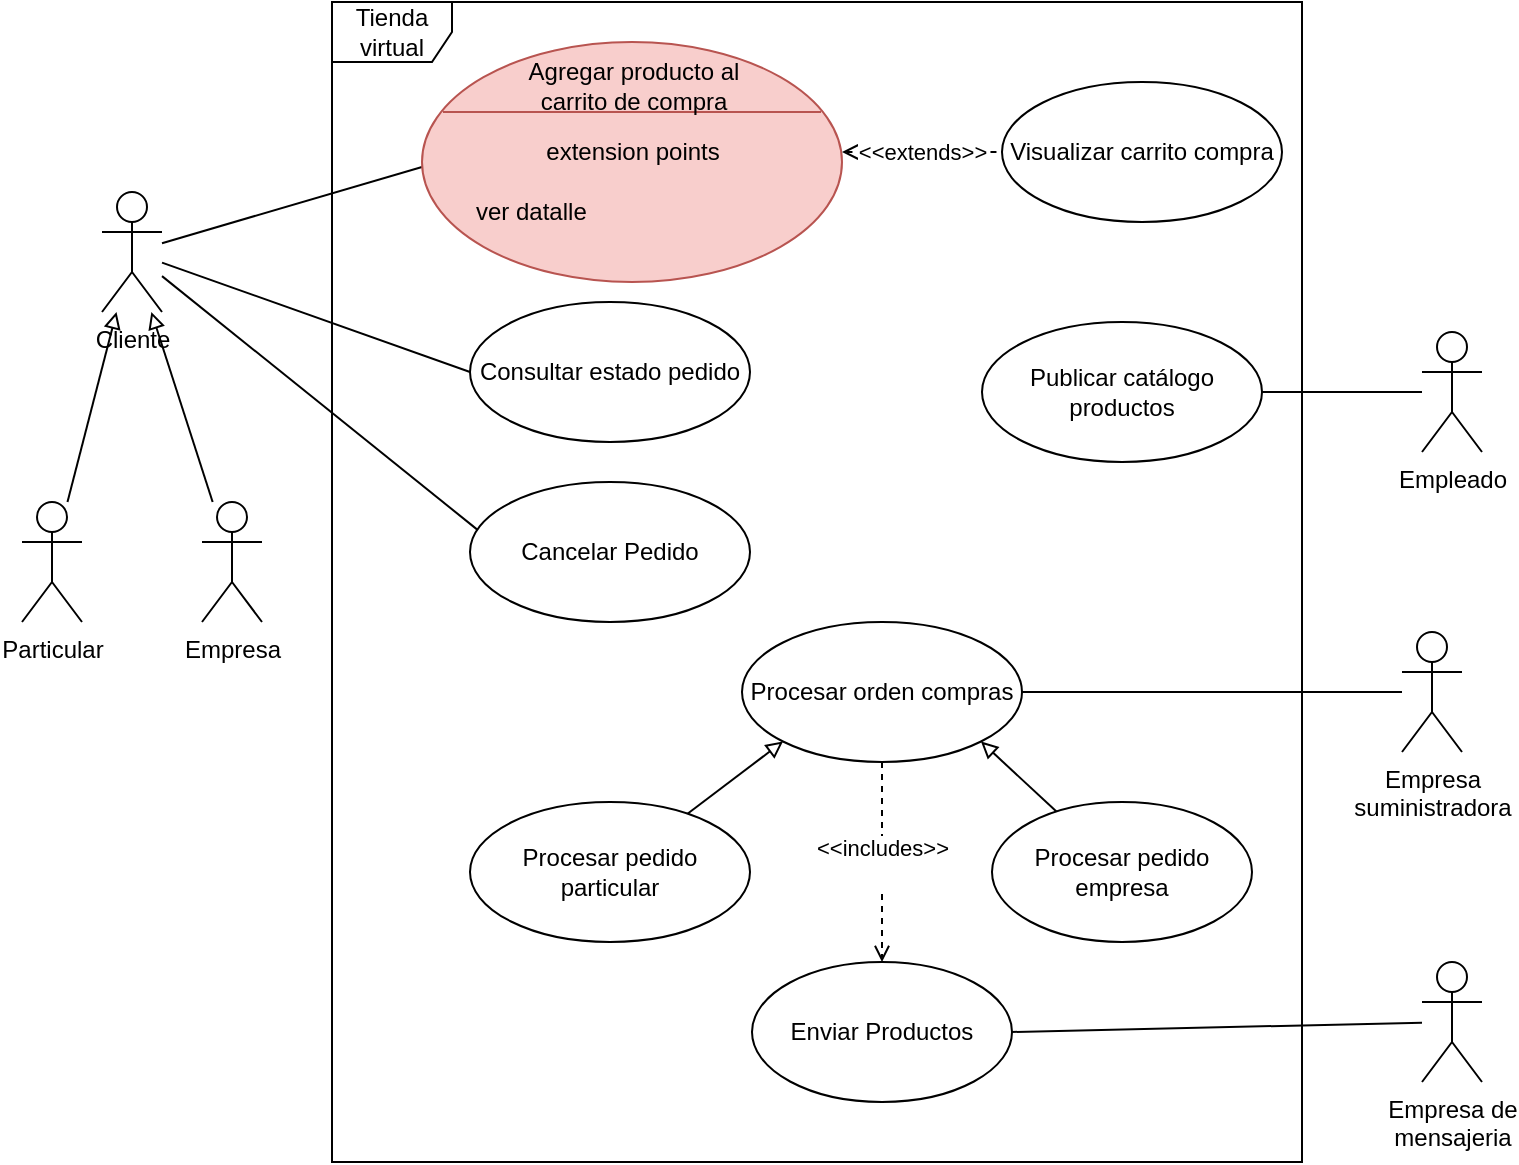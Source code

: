 <mxfile version="20.0.4" type="device" pages="5"><diagram name="use case" id="Da17KJBTr6BuN9KHwK1c"><mxGraphModel dx="898" dy="503" grid="1" gridSize="10" guides="1" tooltips="1" connect="1" arrows="1" fold="1" page="1" pageScale="1" pageWidth="827" pageHeight="1169" math="0" shadow="0"><root><mxCell id="fz6_IAjbDMXc9By5BF96-0"/><mxCell id="fz6_IAjbDMXc9By5BF96-1" parent="fz6_IAjbDMXc9By5BF96-0"/><mxCell id="-0Yd79ujkgR5aZdzuz0_-4" value="Tienda virtual" style="shape=umlFrame;whiteSpace=wrap;html=1;" vertex="1" parent="fz6_IAjbDMXc9By5BF96-1"><mxGeometry x="205" y="50" width="485" height="580" as="geometry"/></mxCell><mxCell id="udlc2xQiX0B1UdE-FnAs-33" style="edgeStyle=none;rounded=0;orthogonalLoop=1;jettySize=auto;html=1;entryX=0;entryY=0.75;entryDx=0;entryDy=0;endArrow=none;endFill=0;" parent="fz6_IAjbDMXc9By5BF96-1" source="udlc2xQiX0B1UdE-FnAs-36" target="udlc2xQiX0B1UdE-FnAs-74" edge="1"><mxGeometry relative="1" as="geometry"><mxPoint x="250" y="112.5" as="targetPoint"/></mxGeometry></mxCell><mxCell id="udlc2xQiX0B1UdE-FnAs-34" style="edgeStyle=none;rounded=0;orthogonalLoop=1;jettySize=auto;html=1;entryX=0;entryY=0.5;entryDx=0;entryDy=0;endArrow=none;endFill=0;" parent="fz6_IAjbDMXc9By5BF96-1" source="udlc2xQiX0B1UdE-FnAs-36" target="udlc2xQiX0B1UdE-FnAs-41" edge="1"><mxGeometry relative="1" as="geometry"/></mxCell><mxCell id="udlc2xQiX0B1UdE-FnAs-35" style="edgeStyle=none;rounded=0;orthogonalLoop=1;jettySize=auto;html=1;entryX=0.026;entryY=0.34;entryDx=0;entryDy=0;entryPerimeter=0;endArrow=none;endFill=0;" parent="fz6_IAjbDMXc9By5BF96-1" source="udlc2xQiX0B1UdE-FnAs-36" target="udlc2xQiX0B1UdE-FnAs-42" edge="1"><mxGeometry relative="1" as="geometry"/></mxCell><mxCell id="udlc2xQiX0B1UdE-FnAs-36" value="Cliente" style="shape=umlActor;verticalLabelPosition=bottom;verticalAlign=top;html=1;" parent="fz6_IAjbDMXc9By5BF96-1" vertex="1"><mxGeometry x="90" y="145" width="30" height="60" as="geometry"/></mxCell><mxCell id="udlc2xQiX0B1UdE-FnAs-37" style="rounded=0;orthogonalLoop=1;jettySize=auto;html=1;endArrow=block;endFill=0;" parent="fz6_IAjbDMXc9By5BF96-1" source="udlc2xQiX0B1UdE-FnAs-38" target="udlc2xQiX0B1UdE-FnAs-36" edge="1"><mxGeometry relative="1" as="geometry"/></mxCell><mxCell id="udlc2xQiX0B1UdE-FnAs-38" value="Particular" style="shape=umlActor;verticalLabelPosition=bottom;verticalAlign=top;html=1;" parent="fz6_IAjbDMXc9By5BF96-1" vertex="1"><mxGeometry x="50" y="300" width="30" height="60" as="geometry"/></mxCell><mxCell id="udlc2xQiX0B1UdE-FnAs-39" style="edgeStyle=none;rounded=0;orthogonalLoop=1;jettySize=auto;html=1;endArrow=block;endFill=0;" parent="fz6_IAjbDMXc9By5BF96-1" source="udlc2xQiX0B1UdE-FnAs-40" target="udlc2xQiX0B1UdE-FnAs-36" edge="1"><mxGeometry relative="1" as="geometry"/></mxCell><mxCell id="udlc2xQiX0B1UdE-FnAs-40" value="Empresa" style="shape=umlActor;verticalLabelPosition=bottom;verticalAlign=top;html=1;" parent="fz6_IAjbDMXc9By5BF96-1" vertex="1"><mxGeometry x="140" y="300" width="30" height="60" as="geometry"/></mxCell><mxCell id="udlc2xQiX0B1UdE-FnAs-41" value="Consultar estado pedido" style="ellipse;whiteSpace=wrap;html=1;" parent="fz6_IAjbDMXc9By5BF96-1" vertex="1"><mxGeometry x="274" y="200" width="140" height="70" as="geometry"/></mxCell><mxCell id="udlc2xQiX0B1UdE-FnAs-42" value="Cancelar Pedido" style="ellipse;whiteSpace=wrap;html=1;" parent="fz6_IAjbDMXc9By5BF96-1" vertex="1"><mxGeometry x="274" y="290" width="140" height="70" as="geometry"/></mxCell><mxCell id="udlc2xQiX0B1UdE-FnAs-51" value="Publicar catálogo productos" style="ellipse;whiteSpace=wrap;html=1;" parent="fz6_IAjbDMXc9By5BF96-1" vertex="1"><mxGeometry x="530" y="210" width="140" height="70" as="geometry"/></mxCell><mxCell id="udlc2xQiX0B1UdE-FnAs-52" value="&lt;span style=&quot;color: rgb(0, 0, 0); font-family: Helvetica; font-size: 11px; font-style: normal; font-variant-ligatures: normal; font-variant-caps: normal; font-weight: 400; letter-spacing: normal; orphans: 2; text-align: center; text-indent: 0px; text-transform: none; widows: 2; word-spacing: 0px; -webkit-text-stroke-width: 0px; background-color: rgb(255, 255, 255); text-decoration-thickness: initial; text-decoration-style: initial; text-decoration-color: initial; float: none; display: inline !important;&quot;&gt;&amp;lt;&amp;lt;includes&amp;gt;&amp;gt;&lt;br&gt;&lt;/span&gt;&lt;span style=&quot;font-style: normal; font-variant-ligatures: normal; font-variant-caps: normal; font-weight: 400; letter-spacing: normal; orphans: 2; text-indent: 0px; text-transform: none; widows: 2; word-spacing: 0px; -webkit-text-stroke-width: 0px; text-decoration-thickness: initial; text-decoration-style: initial; text-decoration-color: initial; color: rgba(0, 0, 0, 0); font-family: monospace; font-size: 0px; text-align: start; background-color: rgb(248, 249, 250);&quot;&gt;%3CmxGraphModel%3E%3Croot%3E%3CmxCell%20id%3D%220%22%2F%3E%3CmxCell%20id%3D%221%22%20parent%3D%220%22%2F%3E%3CmxCell%20id%3D%222%22%20value%3D%22%26lt%3B%26gt%3B%22%20style%3D%22edgeStyle%3Dnone%3Brounded%3D0%3BorthogonalLoop%3D1%3BjettySize%3Dauto%3Bhtml%3D1%3BentryX%3D1%3BentryY%3D0.75%3BentryDx%3D0%3BentryDy%3D0%3BendArrow%3Dopen%3BendFill%3D0%3Bdashed%3D1%3B%22%20edge%3D%221%22%20parent%3D%221%22%3E%3CmxGeometry%20relative%3D%221%22%20as%3D%22geometry%22%3E%3CmxPoint%20x%3D%22550.014%22%20y%3D%22100.7%22%20as%3D%22sourcePoint%22%2F%3E%3CmxPoint%20x%3D%22420%22%20y%3D%22102.5%22%20as%3D%22targetPoint%22%2F%3E%3C%2FmxGeometry%3E%3C%2FmxCell%3E%3C%2Froot%3E%3C%2FmxGraphModel%3&lt;/span&gt;" style="edgeStyle=none;rounded=0;orthogonalLoop=1;jettySize=auto;html=1;startArrow=none;startFill=0;endArrow=open;endFill=0;dashed=1;exitX=0.5;exitY=1;exitDx=0;exitDy=0;entryX=0.5;entryY=0;entryDx=0;entryDy=0;" parent="fz6_IAjbDMXc9By5BF96-1" edge="1" target="udlc2xQiX0B1UdE-FnAs-61" source="udlc2xQiX0B1UdE-FnAs-53"><mxGeometry relative="1" as="geometry"><mxPoint x="599" y="391" as="sourcePoint"/><mxPoint x="530" y="530" as="targetPoint"/></mxGeometry></mxCell><mxCell id="udlc2xQiX0B1UdE-FnAs-53" value="Procesar orden compras" style="ellipse;whiteSpace=wrap;html=1;" parent="fz6_IAjbDMXc9By5BF96-1" vertex="1"><mxGeometry x="410" y="360" width="140" height="70" as="geometry"/></mxCell><mxCell id="udlc2xQiX0B1UdE-FnAs-54" style="edgeStyle=none;rounded=0;orthogonalLoop=1;jettySize=auto;html=1;startArrow=none;startFill=0;endArrow=none;endFill=0;entryX=1;entryY=0.5;entryDx=0;entryDy=0;" parent="fz6_IAjbDMXc9By5BF96-1" source="udlc2xQiX0B1UdE-FnAs-56" target="udlc2xQiX0B1UdE-FnAs-51" edge="1"><mxGeometry relative="1" as="geometry"/></mxCell><mxCell id="udlc2xQiX0B1UdE-FnAs-55" style="edgeStyle=none;rounded=0;orthogonalLoop=1;jettySize=auto;html=1;entryX=0.991;entryY=0.357;entryDx=0;entryDy=0;entryPerimeter=0;startArrow=none;startFill=0;endArrow=none;endFill=0;strokeColor=none;dashed=1;" parent="fz6_IAjbDMXc9By5BF96-1" source="udlc2xQiX0B1UdE-FnAs-56" target="udlc2xQiX0B1UdE-FnAs-53" edge="1"><mxGeometry relative="1" as="geometry"/></mxCell><mxCell id="udlc2xQiX0B1UdE-FnAs-56" value="Empleado" style="shape=umlActor;verticalLabelPosition=bottom;verticalAlign=top;html=1;" parent="fz6_IAjbDMXc9By5BF96-1" vertex="1"><mxGeometry x="750" y="215" width="30" height="60" as="geometry"/></mxCell><mxCell id="udlc2xQiX0B1UdE-FnAs-57" style="edgeStyle=none;rounded=0;orthogonalLoop=1;jettySize=auto;html=1;startArrow=none;startFill=0;endArrow=block;endFill=0;entryX=0;entryY=1;entryDx=0;entryDy=0;" parent="fz6_IAjbDMXc9By5BF96-1" source="udlc2xQiX0B1UdE-FnAs-58" edge="1" target="udlc2xQiX0B1UdE-FnAs-53"><mxGeometry relative="1" as="geometry"><mxPoint x="590" y="390" as="targetPoint"/></mxGeometry></mxCell><mxCell id="udlc2xQiX0B1UdE-FnAs-58" value="Procesar pedido particular" style="ellipse;whiteSpace=wrap;html=1;" parent="fz6_IAjbDMXc9By5BF96-1" vertex="1"><mxGeometry x="274" y="450" width="140" height="70" as="geometry"/></mxCell><mxCell id="udlc2xQiX0B1UdE-FnAs-59" style="edgeStyle=none;rounded=0;orthogonalLoop=1;jettySize=auto;html=1;entryX=1;entryY=1;entryDx=0;entryDy=0;startArrow=none;startFill=0;endArrow=block;endFill=0;" parent="fz6_IAjbDMXc9By5BF96-1" source="udlc2xQiX0B1UdE-FnAs-60" target="udlc2xQiX0B1UdE-FnAs-53" edge="1"><mxGeometry relative="1" as="geometry"/></mxCell><mxCell id="udlc2xQiX0B1UdE-FnAs-60" value="Procesar pedido empresa" style="ellipse;whiteSpace=wrap;html=1;" parent="fz6_IAjbDMXc9By5BF96-1" vertex="1"><mxGeometry x="535" y="450" width="130" height="70" as="geometry"/></mxCell><mxCell id="udlc2xQiX0B1UdE-FnAs-61" value="Enviar Productos" style="ellipse;whiteSpace=wrap;html=1;" parent="fz6_IAjbDMXc9By5BF96-1" vertex="1"><mxGeometry x="415" y="530" width="130" height="70" as="geometry"/></mxCell><mxCell id="udlc2xQiX0B1UdE-FnAs-62" style="edgeStyle=none;rounded=0;orthogonalLoop=1;jettySize=auto;html=1;entryX=1;entryY=0.5;entryDx=0;entryDy=0;startArrow=none;startFill=0;endArrow=none;endFill=0;" parent="fz6_IAjbDMXc9By5BF96-1" source="udlc2xQiX0B1UdE-FnAs-63" target="udlc2xQiX0B1UdE-FnAs-53" edge="1"><mxGeometry relative="1" as="geometry"/></mxCell><mxCell id="udlc2xQiX0B1UdE-FnAs-63" value="Empresa &lt;br&gt;suministradora" style="shape=umlActor;verticalLabelPosition=bottom;verticalAlign=top;html=1;" parent="fz6_IAjbDMXc9By5BF96-1" vertex="1"><mxGeometry x="740" y="365" width="30" height="60" as="geometry"/></mxCell><mxCell id="udlc2xQiX0B1UdE-FnAs-64" style="edgeStyle=none;rounded=0;orthogonalLoop=1;jettySize=auto;html=1;entryX=1;entryY=0.5;entryDx=0;entryDy=0;startArrow=none;startFill=0;endArrow=none;endFill=0;" parent="fz6_IAjbDMXc9By5BF96-1" source="udlc2xQiX0B1UdE-FnAs-65" target="udlc2xQiX0B1UdE-FnAs-61" edge="1"><mxGeometry relative="1" as="geometry"/></mxCell><mxCell id="udlc2xQiX0B1UdE-FnAs-65" value="Empresa de &lt;br&gt;mensajeria" style="shape=umlActor;verticalLabelPosition=bottom;verticalAlign=top;html=1;" parent="fz6_IAjbDMXc9By5BF96-1" vertex="1"><mxGeometry x="750" y="530" width="30" height="60" as="geometry"/></mxCell><mxCell id="udlc2xQiX0B1UdE-FnAs-72" value="" style="shape=ellipse;container=1;horizontal=1;horizontalStack=0;resizeParent=1;resizeParentMax=0;resizeLast=0;html=1;dashed=0;collapsible=0;fillColor=#f8cecc;strokeColor=#b85450;" parent="fz6_IAjbDMXc9By5BF96-1" vertex="1"><mxGeometry x="250" y="70" width="210" height="120" as="geometry"/></mxCell><mxCell id="udlc2xQiX0B1UdE-FnAs-73" value="" style="line;strokeWidth=1;fillColor=#f8cecc;rotatable=0;labelPosition=right;points=[];portConstraint=eastwest;dashed=0;resizeWidth=1;strokeColor=#b85450;" parent="udlc2xQiX0B1UdE-FnAs-72" vertex="1"><mxGeometry x="10.5" y="30" width="189" height="10" as="geometry"/></mxCell><mxCell id="udlc2xQiX0B1UdE-FnAs-74" value="extension points" style="text;html=1;align=center;verticalAlign=middle;rotatable=0;" parent="udlc2xQiX0B1UdE-FnAs-72" vertex="1"><mxGeometry y="40" width="210" height="30" as="geometry"/></mxCell><mxCell id="udlc2xQiX0B1UdE-FnAs-75" value="ver datalle" style="text;html=1;align=left;verticalAlign=middle;rotatable=0;spacingLeft=25;" parent="udlc2xQiX0B1UdE-FnAs-72" vertex="1"><mxGeometry y="70" width="210" height="30" as="geometry"/></mxCell><mxCell id="udlc2xQiX0B1UdE-FnAs-76" value="&lt;span style=&quot;&quot;&gt;Agregar producto al carrito de compra&lt;/span&gt;" style="text;html=1;strokeColor=none;fillColor=none;align=center;verticalAlign=middle;whiteSpace=wrap;rounded=0;" parent="udlc2xQiX0B1UdE-FnAs-72" vertex="1"><mxGeometry x="35.5" y="7" width="140" height="30" as="geometry"/></mxCell><mxCell id="udlc2xQiX0B1UdE-FnAs-77" value="&amp;lt;&amp;lt;extends&lt;span style=&quot;color: rgba(0, 0, 0, 0); font-family: monospace; font-size: 0px; text-align: start; background-color: rgb(248, 249, 250);&quot;&gt;%3CmxGraphModel%3E%3Croot%3E%3CmxCell%20id%3D%220%22%2F%3E%3CmxCell%20id%3D%221%22%20parent%3D%220%22%2F%3E%3CmxCell%20id%3D%222%22%20value%3D%22%26lt%3B%26gt%3B%22%20style%3D%22edgeStyle%3Dnone%3Brounded%3D0%3BorthogonalLoop%3D1%3BjettySize%3Dauto%3Bhtml%3D1%3BentryX%3D1%3BentryY%3D0.75%3BentryDx%3D0%3BentryDy%3D0%3BendArrow%3Dopen%3BendFill%3D0%3Bdashed%3D1%3B%22%20edge%3D%221%22%20parent%3D%221%22%3E%3CmxGeometry%20relative%3D%221%22%20as%3D%22geometry%22%3E%3CmxPoint%20x%3D%22550.014%22%20y%3D%22100.7%22%20as%3D%22sourcePoint%22%2F%3E%3CmxPoint%20x%3D%22420%22%20y%3D%22102.5%22%20as%3D%22targetPoint%22%2F%3E%3C%2FmxGeometry%3E%3C%2FmxCell%3E%3C%2Froot%3E%3C%2FmxGraphModel%3E&lt;/span&gt;&amp;gt;&amp;gt;" style="edgeStyle=none;rounded=0;orthogonalLoop=1;jettySize=auto;html=1;dashed=1;endArrow=none;endFill=0;startArrow=open;startFill=0;exitX=1;exitY=0.5;exitDx=0;exitDy=0;entryX=0;entryY=0.5;entryDx=0;entryDy=0;" parent="fz6_IAjbDMXc9By5BF96-1" source="udlc2xQiX0B1UdE-FnAs-74" target="udlc2xQiX0B1UdE-FnAs-79" edge="1"><mxGeometry relative="1" as="geometry"><mxPoint x="462.5" y="270" as="sourcePoint"/><mxPoint x="590" y="140" as="targetPoint"/></mxGeometry></mxCell><mxCell id="udlc2xQiX0B1UdE-FnAs-78" value="&lt;span style=&quot;color: rgba(0, 0, 0, 0); font-family: monospace; font-size: 0px; text-align: start; background-color: rgb(248, 249, 250);&quot;&gt;%3CmxGraphModel%3E%3Croot%3E%3CmxCell%20id%3D%220%22%2F%3E%3CmxCell%20id%3D%221%22%20parent%3D%220%22%2F%3E%3CmxCell%20id%3D%222%22%20value%3D%22%26lt%3B%26gt%3B%22%20style%3D%22edgeStyle%3Dnone%3Brounded%3D0%3BorthogonalLoop%3D1%3BjettySize%3Dauto%3Bhtml%3D1%3BentryX%3D1%3BentryY%3D0.75%3BentryDx%3D0%3BentryDy%3D0%3BendArrow%3Dopen%3BendFill%3D0%3Bdashed%3D1%3B%22%20edge%3D%221%22%20parent%3D%221%22%3E%3CmxGeometry%20relative%3D%221%22%20as%3D%22geometry%22%3E%3CmxPoint%20x%3D%22550.014%22%20y%3D%22100.7%22%20as%3D%22sourcePoint%22%2F%3E%3CmxPoint%20x%3D%22420%22%20y%3D%22102.5%22%20as%3D%22targetPoint%22%2F%3E%3C%2FmxGeometry%3E%3C%2FmxCell%3E%3C%2Froot%3E%3C%2FmxGraphModel%3ex&lt;/span&gt;" style="edgeLabel;html=1;align=center;verticalAlign=middle;resizable=0;points=[];" parent="udlc2xQiX0B1UdE-FnAs-77" vertex="1" connectable="0"><mxGeometry x="0.336" y="-2" relative="1" as="geometry"><mxPoint as="offset"/></mxGeometry></mxCell><mxCell id="udlc2xQiX0B1UdE-FnAs-79" value="Visualizar carrito compra" style="ellipse;whiteSpace=wrap;html=1;" parent="fz6_IAjbDMXc9By5BF96-1" vertex="1"><mxGeometry x="540" y="90" width="140" height="70" as="geometry"/></mxCell></root></mxGraphModel></diagram><diagram id="2zu60zFgrPqwOEHZS9Yh" name="secuencia 1"><mxGraphModel dx="898" dy="503" grid="1" gridSize="10" guides="1" tooltips="1" connect="1" arrows="1" fold="1" page="1" pageScale="1" pageWidth="827" pageHeight="1169" math="0" shadow="0"><root><mxCell id="0"/><mxCell id="1" parent="0"/><mxCell id="SIQJqpxQdDILGOSI45Ht-1" value="Cliente" style="shape=umlLifeline;participant=umlActor;perimeter=lifelinePerimeter;whiteSpace=wrap;html=1;container=1;collapsible=0;recursiveResize=0;verticalAlign=top;spacingTop=36;outlineConnect=0;" parent="1" vertex="1"><mxGeometry x="90" y="80" width="20" height="300" as="geometry"/></mxCell><mxCell id="SIQJqpxQdDILGOSI45Ht-6" value="" style="html=1;points=[];perimeter=orthogonalPerimeter;" parent="SIQJqpxQdDILGOSI45Ht-1" vertex="1"><mxGeometry x="5" y="70" width="10" height="200" as="geometry"/></mxCell><mxCell id="SIQJqpxQdDILGOSI45Ht-8" value="buscar" style="html=1;verticalAlign=bottom;endArrow=block;rounded=0;" parent="SIQJqpxQdDILGOSI45Ht-1" target="SIQJqpxQdDILGOSI45Ht-2" edge="1"><mxGeometry width="80" relative="1" as="geometry"><mxPoint x="10" y="80" as="sourcePoint"/><mxPoint x="90" y="80" as="targetPoint"/></mxGeometry></mxCell><mxCell id="SIQJqpxQdDILGOSI45Ht-19" value="selecciona producto" style="html=1;verticalAlign=bottom;endArrow=block;rounded=0;" parent="SIQJqpxQdDILGOSI45Ht-1" target="SIQJqpxQdDILGOSI45Ht-17" edge="1"><mxGeometry width="80" relative="1" as="geometry"><mxPoint x="10" y="150" as="sourcePoint"/><mxPoint x="90" y="150" as="targetPoint"/></mxGeometry></mxCell><mxCell id="SIQJqpxQdDILGOSI45Ht-24" value="elege cantidad" style="html=1;verticalAlign=bottom;endArrow=block;rounded=0;" parent="SIQJqpxQdDILGOSI45Ht-1" target="SIQJqpxQdDILGOSI45Ht-17" edge="1"><mxGeometry width="80" relative="1" as="geometry"><mxPoint x="10" y="240" as="sourcePoint"/><mxPoint x="90" y="240" as="targetPoint"/></mxGeometry></mxCell><mxCell id="SIQJqpxQdDILGOSI45Ht-2" value="GuiCatalogoProducto" style="shape=umlLifeline;participant=umlBoundary;perimeter=lifelinePerimeter;whiteSpace=wrap;html=1;container=1;collapsible=0;recursiveResize=0;verticalAlign=top;spacingTop=36;outlineConnect=0;" parent="1" vertex="1"><mxGeometry x="230" y="80" width="50" height="300" as="geometry"/></mxCell><mxCell id="SIQJqpxQdDILGOSI45Ht-9" value="" style="html=1;points=[];perimeter=orthogonalPerimeter;" parent="SIQJqpxQdDILGOSI45Ht-2" vertex="1"><mxGeometry x="20" y="70" width="10" height="60" as="geometry"/></mxCell><mxCell id="SIQJqpxQdDILGOSI45Ht-10" value="buscarProducto(producto): List" style="html=1;verticalAlign=bottom;endArrow=block;rounded=0;" parent="SIQJqpxQdDILGOSI45Ht-2" target="SIQJqpxQdDILGOSI45Ht-3" edge="1"><mxGeometry width="80" relative="1" as="geometry"><mxPoint x="30" y="90" as="sourcePoint"/><mxPoint x="110" y="90" as="targetPoint"/></mxGeometry></mxCell><mxCell id="SIQJqpxQdDILGOSI45Ht-3" value="Producto" style="shape=umlLifeline;participant=umlEntity;perimeter=lifelinePerimeter;whiteSpace=wrap;html=1;container=1;collapsible=0;recursiveResize=0;verticalAlign=top;spacingTop=36;outlineConnect=0;" parent="1" vertex="1"><mxGeometry x="540" y="80" width="40" height="300" as="geometry"/></mxCell><mxCell id="SIQJqpxQdDILGOSI45Ht-12" value="" style="html=1;points=[];perimeter=orthogonalPerimeter;" parent="SIQJqpxQdDILGOSI45Ht-3" vertex="1"><mxGeometry x="15" y="70" width="10" height="50" as="geometry"/></mxCell><mxCell id="SIQJqpxQdDILGOSI45Ht-21" value="" style="html=1;points=[];perimeter=orthogonalPerimeter;" parent="SIQJqpxQdDILGOSI45Ht-3" vertex="1"><mxGeometry x="15" y="140" width="10" height="80" as="geometry"/></mxCell><mxCell id="SIQJqpxQdDILGOSI45Ht-5" value="CarritoCompras" style="shape=umlLifeline;participant=umlEntity;perimeter=lifelinePerimeter;whiteSpace=wrap;html=1;container=1;collapsible=0;recursiveResize=0;verticalAlign=top;spacingTop=36;outlineConnect=0;" parent="1" vertex="1"><mxGeometry x="630" y="80" width="40" height="320" as="geometry"/></mxCell><mxCell id="SIQJqpxQdDILGOSI45Ht-30" value="" style="html=1;points=[];perimeter=orthogonalPerimeter;" parent="SIQJqpxQdDILGOSI45Ht-5" vertex="1"><mxGeometry x="15" y="240" width="10" height="80" as="geometry"/></mxCell><mxCell id="SIQJqpxQdDILGOSI45Ht-11" value="lista" style="html=1;verticalAlign=bottom;endArrow=open;dashed=1;endSize=8;rounded=0;exitX=0.5;exitY=0.8;exitDx=0;exitDy=0;exitPerimeter=0;" parent="1" source="SIQJqpxQdDILGOSI45Ht-12" target="SIQJqpxQdDILGOSI45Ht-2" edge="1"><mxGeometry relative="1" as="geometry"><mxPoint x="440" y="190" as="sourcePoint"/><mxPoint x="360" y="190" as="targetPoint"/></mxGeometry></mxCell><mxCell id="SIQJqpxQdDILGOSI45Ht-17" value="DetalleProducto" style="shape=umlLifeline;participant=umlBoundary;perimeter=lifelinePerimeter;whiteSpace=wrap;html=1;container=1;collapsible=0;recursiveResize=0;verticalAlign=top;spacingTop=36;outlineConnect=0;" parent="1" vertex="1"><mxGeometry x="350" y="80" width="50" height="320" as="geometry"/></mxCell><mxCell id="SIQJqpxQdDILGOSI45Ht-18" value="" style="html=1;points=[];perimeter=orthogonalPerimeter;" parent="SIQJqpxQdDILGOSI45Ht-17" vertex="1"><mxGeometry x="20" y="140" width="10" height="80" as="geometry"/></mxCell><mxCell id="SIQJqpxQdDILGOSI45Ht-22" value="buscarProducto(id): Producto" style="html=1;verticalAlign=bottom;endArrow=block;rounded=0;" parent="SIQJqpxQdDILGOSI45Ht-17" target="SIQJqpxQdDILGOSI45Ht-21" edge="1"><mxGeometry width="80" relative="1" as="geometry"><mxPoint x="30" y="170" as="sourcePoint"/><mxPoint x="110" y="170" as="targetPoint"/></mxGeometry></mxCell><mxCell id="SIQJqpxQdDILGOSI45Ht-25" value="" style="html=1;points=[];perimeter=orthogonalPerimeter;" parent="SIQJqpxQdDILGOSI45Ht-17" vertex="1"><mxGeometry x="20" y="240" width="10" height="80" as="geometry"/></mxCell><mxCell id="SIQJqpxQdDILGOSI45Ht-27" value="actualizarTotal()" style="html=1;verticalAlign=bottom;endArrow=block;rounded=0;" parent="SIQJqpxQdDILGOSI45Ht-17" target="SIQJqpxQdDILGOSI45Ht-5" edge="1"><mxGeometry width="80" relative="1" as="geometry"><mxPoint x="30" y="280" as="sourcePoint"/><mxPoint x="110" y="280" as="targetPoint"/></mxGeometry></mxCell><mxCell id="SIQJqpxQdDILGOSI45Ht-23" value="producto" style="html=1;verticalAlign=bottom;endArrow=open;dashed=1;endSize=8;rounded=0;exitX=-0.02;exitY=0.637;exitDx=0;exitDy=0;exitPerimeter=0;" parent="1" source="SIQJqpxQdDILGOSI45Ht-21" target="SIQJqpxQdDILGOSI45Ht-17" edge="1"><mxGeometry relative="1" as="geometry"><mxPoint x="550" y="270" as="sourcePoint"/><mxPoint x="470" y="270" as="targetPoint"/></mxGeometry></mxCell><mxCell id="SIQJqpxQdDILGOSI45Ht-26" value="agregar(ItemProducto)" style="html=1;verticalAlign=bottom;endArrow=block;rounded=0;exitX=1;exitY=0.25;exitDx=0;exitDy=0;exitPerimeter=0;" parent="1" source="SIQJqpxQdDILGOSI45Ht-25" target="SIQJqpxQdDILGOSI45Ht-5" edge="1"><mxGeometry width="80" relative="1" as="geometry"><mxPoint x="370" y="340" as="sourcePoint"/><mxPoint x="450" y="340" as="targetPoint"/></mxGeometry></mxCell><mxCell id="SIQJqpxQdDILGOSI45Ht-31" value="Cliente" style="shape=umlLifeline;participant=umlActor;perimeter=lifelinePerimeter;whiteSpace=wrap;html=1;container=1;collapsible=0;recursiveResize=0;verticalAlign=top;spacingTop=36;outlineConnect=0;" parent="1" vertex="1"><mxGeometry x="90" y="500" width="20" height="300" as="geometry"/></mxCell><mxCell id="SIQJqpxQdDILGOSI45Ht-32" value="" style="html=1;points=[];perimeter=orthogonalPerimeter;" parent="SIQJqpxQdDILGOSI45Ht-31" vertex="1"><mxGeometry x="5" y="70" width="10" height="200" as="geometry"/></mxCell><mxCell id="SIQJqpxQdDILGOSI45Ht-33" value="buscar" style="html=1;verticalAlign=bottom;endArrow=block;rounded=0;" parent="SIQJqpxQdDILGOSI45Ht-31" target="SIQJqpxQdDILGOSI45Ht-36" edge="1"><mxGeometry width="80" relative="1" as="geometry"><mxPoint x="10" y="80" as="sourcePoint"/><mxPoint x="90" y="80" as="targetPoint"/></mxGeometry></mxCell><mxCell id="SIQJqpxQdDILGOSI45Ht-34" value="selecciona producto" style="html=1;verticalAlign=bottom;endArrow=block;rounded=0;" parent="SIQJqpxQdDILGOSI45Ht-31" target="SIQJqpxQdDILGOSI45Ht-36" edge="1"><mxGeometry width="80" relative="1" as="geometry"><mxPoint x="10" y="150" as="sourcePoint"/><mxPoint x="284.5" y="150" as="targetPoint"/></mxGeometry></mxCell><mxCell id="SIQJqpxQdDILGOSI45Ht-35" value="elege cantidad" style="html=1;verticalAlign=bottom;endArrow=block;rounded=0;" parent="SIQJqpxQdDILGOSI45Ht-31" target="SIQJqpxQdDILGOSI45Ht-36" edge="1"><mxGeometry width="80" relative="1" as="geometry"><mxPoint x="10" y="240" as="sourcePoint"/><mxPoint x="284.5" y="240" as="targetPoint"/></mxGeometry></mxCell><mxCell id="SIQJqpxQdDILGOSI45Ht-36" value="Sistema" style="shape=umlLifeline;participant=umlBoundary;perimeter=lifelinePerimeter;whiteSpace=wrap;html=1;container=1;collapsible=0;recursiveResize=0;verticalAlign=top;spacingTop=36;outlineConnect=0;" parent="1" vertex="1"><mxGeometry x="230" y="500" width="50" height="300" as="geometry"/></mxCell><mxCell id="SIQJqpxQdDILGOSI45Ht-37" value="" style="html=1;points=[];perimeter=orthogonalPerimeter;" parent="SIQJqpxQdDILGOSI45Ht-36" vertex="1"><mxGeometry x="20" y="70" width="10" height="200" as="geometry"/></mxCell><mxCell id="SIQJqpxQdDILGOSI45Ht-38" value="buscarProducto(producto): List" style="html=1;verticalAlign=bottom;endArrow=block;rounded=0;" parent="SIQJqpxQdDILGOSI45Ht-36" target="SIQJqpxQdDILGOSI45Ht-39" edge="1"><mxGeometry width="80" relative="1" as="geometry"><mxPoint x="30" y="90" as="sourcePoint"/><mxPoint x="110" y="90" as="targetPoint"/></mxGeometry></mxCell><mxCell id="SIQJqpxQdDILGOSI45Ht-39" value="Base de datos" style="shape=umlLifeline;participant=umlEntity;perimeter=lifelinePerimeter;whiteSpace=wrap;html=1;container=1;collapsible=0;recursiveResize=0;verticalAlign=top;spacingTop=36;outlineConnect=0;" parent="1" vertex="1"><mxGeometry x="540" y="500" width="40" height="300" as="geometry"/></mxCell><mxCell id="SIQJqpxQdDILGOSI45Ht-40" value="" style="html=1;points=[];perimeter=orthogonalPerimeter;" parent="SIQJqpxQdDILGOSI45Ht-39" vertex="1"><mxGeometry x="15" y="85" width="10" height="50" as="geometry"/></mxCell><mxCell id="SIQJqpxQdDILGOSI45Ht-41" value="" style="html=1;points=[];perimeter=orthogonalPerimeter;" parent="SIQJqpxQdDILGOSI45Ht-39" vertex="1"><mxGeometry x="15" y="140" width="10" height="80" as="geometry"/></mxCell><mxCell id="SIQJqpxQdDILGOSI45Ht-44" value="lista" style="html=1;verticalAlign=bottom;endArrow=open;dashed=1;endSize=8;rounded=0;exitX=0.5;exitY=0.8;exitDx=0;exitDy=0;exitPerimeter=0;" parent="1" source="SIQJqpxQdDILGOSI45Ht-40" target="SIQJqpxQdDILGOSI45Ht-36" edge="1"><mxGeometry relative="1" as="geometry"><mxPoint x="440" y="610" as="sourcePoint"/><mxPoint x="360" y="610" as="targetPoint"/></mxGeometry></mxCell><mxCell id="SIQJqpxQdDILGOSI45Ht-50" value="producto" style="html=1;verticalAlign=bottom;endArrow=open;dashed=1;endSize=8;rounded=0;exitX=-0.02;exitY=0.637;exitDx=0;exitDy=0;exitPerimeter=0;" parent="1" source="SIQJqpxQdDILGOSI45Ht-41" target="SIQJqpxQdDILGOSI45Ht-36" edge="1"><mxGeometry relative="1" as="geometry"><mxPoint x="550" y="690" as="sourcePoint"/><mxPoint x="374.5" y="690.96" as="targetPoint"/></mxGeometry></mxCell><mxCell id="SIQJqpxQdDILGOSI45Ht-51" value="agregar(ItemProducto)" style="html=1;verticalAlign=bottom;endArrow=block;rounded=0;" parent="1" source="SIQJqpxQdDILGOSI45Ht-36" edge="1"><mxGeometry width="80" relative="1" as="geometry"><mxPoint x="380" y="760" as="sourcePoint"/><mxPoint x="560" y="760" as="targetPoint"/></mxGeometry></mxCell><mxCell id="TL4UjKmL5LO6tplWro6K-1" value="&lt;font color=&quot;#8d85ff&quot; style=&quot;font-size: 14px;&quot;&gt;&lt;b&gt;UC agregar producto al carrito de compra (sin arquitectura)&lt;/b&gt;&lt;/font&gt;" style="text;html=1;strokeColor=none;fillColor=none;align=center;verticalAlign=middle;whiteSpace=wrap;rounded=0;" vertex="1" parent="1"><mxGeometry x="180" y="20" width="350" height="30" as="geometry"/></mxCell><mxCell id="TL4UjKmL5LO6tplWro6K-2" value="&lt;font color=&quot;#8d85ff&quot; style=&quot;font-size: 14px;&quot;&gt;&lt;b&gt;UC agregar producto al carrito de compra (sin arquitectura)&lt;/b&gt;&lt;/font&gt;" style="text;html=1;strokeColor=none;fillColor=none;align=center;verticalAlign=middle;whiteSpace=wrap;rounded=0;" vertex="1" parent="1"><mxGeometry x="140" y="440" width="350" height="30" as="geometry"/></mxCell></root></mxGraphModel></diagram><diagram id="omfNpigNZTBftaISxaEi" name="analisis robustez"><mxGraphModel dx="898" dy="503" grid="1" gridSize="10" guides="1" tooltips="1" connect="1" arrows="1" fold="1" page="1" pageScale="1" pageWidth="827" pageHeight="1169" math="0" shadow="0"><root><mxCell id="0"/><mxCell id="1" parent="0"/><mxCell id="wOxJxxU4k7T45UxIvz8I-11" style="rounded=0;orthogonalLoop=1;jettySize=auto;html=1;entryX=0.04;entryY=0.518;entryDx=0;entryDy=0;entryPerimeter=0;endArrow=open;endFill=0;" parent="1" source="wOxJxxU4k7T45UxIvz8I-7" target="wOxJxxU4k7T45UxIvz8I-8" edge="1"><mxGeometry relative="1" as="geometry"/></mxCell><mxCell id="wOxJxxU4k7T45UxIvz8I-27" style="edgeStyle=none;rounded=0;orthogonalLoop=1;jettySize=auto;html=1;startArrow=none;startFill=0;endArrow=open;endFill=0;" parent="1" source="wOxJxxU4k7T45UxIvz8I-7" target="wOxJxxU4k7T45UxIvz8I-24" edge="1"><mxGeometry relative="1" as="geometry"/></mxCell><mxCell id="wOxJxxU4k7T45UxIvz8I-38" style="edgeStyle=none;rounded=0;orthogonalLoop=1;jettySize=auto;html=1;startArrow=none;startFill=0;endArrow=open;endFill=0;" parent="1" source="wOxJxxU4k7T45UxIvz8I-7" target="wOxJxxU4k7T45UxIvz8I-36" edge="1"><mxGeometry relative="1" as="geometry"><mxPoint x="260" y="580" as="targetPoint"/></mxGeometry></mxCell><mxCell id="wOxJxxU4k7T45UxIvz8I-7" value="Cliente" style="shape=umlActor;verticalLabelPosition=bottom;verticalAlign=top;html=1;" parent="1" vertex="1"><mxGeometry x="20" y="180" width="30" height="60" as="geometry"/></mxCell><mxCell id="wOxJxxU4k7T45UxIvz8I-17" style="edgeStyle=none;rounded=0;orthogonalLoop=1;jettySize=auto;html=1;entryX=0.023;entryY=0.523;entryDx=0;entryDy=0;entryPerimeter=0;endArrow=open;endFill=0;" parent="1" source="wOxJxxU4k7T45UxIvz8I-8" target="wOxJxxU4k7T45UxIvz8I-10" edge="1"><mxGeometry relative="1" as="geometry"/></mxCell><mxCell id="wOxJxxU4k7T45UxIvz8I-8" value="&lt;br&gt;&lt;br&gt;&lt;br&gt;&lt;br&gt;&lt;br&gt;&lt;br&gt;&lt;br&gt;GUICatalogoProducto" style="shape=umlBoundary;whiteSpace=wrap;html=1;" parent="1" vertex="1"><mxGeometry x="270" y="60" width="70" height="50" as="geometry"/></mxCell><mxCell id="wOxJxxU4k7T45UxIvz8I-9" value="&lt;br&gt;&lt;br&gt;&lt;br&gt;&lt;br&gt;&lt;br&gt;&lt;br&gt;&lt;br&gt;Producto" style="ellipse;shape=umlEntity;whiteSpace=wrap;html=1;" parent="1" vertex="1"><mxGeometry x="730" y="240" width="40" height="60" as="geometry"/></mxCell><mxCell id="wOxJxxU4k7T45UxIvz8I-18" style="edgeStyle=none;rounded=0;orthogonalLoop=1;jettySize=auto;html=1;endArrow=open;endFill=0;startArrow=open;startFill=0;" parent="1" source="wOxJxxU4k7T45UxIvz8I-10" target="wOxJxxU4k7T45UxIvz8I-9" edge="1"><mxGeometry relative="1" as="geometry"/></mxCell><mxCell id="wOxJxxU4k7T45UxIvz8I-22" style="edgeStyle=none;rounded=0;orthogonalLoop=1;jettySize=auto;html=1;startArrow=open;startFill=0;endArrow=open;endFill=0;" parent="1" source="wOxJxxU4k7T45UxIvz8I-10" target="wOxJxxU4k7T45UxIvz8I-19" edge="1"><mxGeometry relative="1" as="geometry"/></mxCell><mxCell id="wOxJxxU4k7T45UxIvz8I-10" value="&lt;br&gt;&lt;br&gt;&lt;br&gt;&lt;br&gt;&lt;br&gt;&lt;br&gt;&lt;br&gt;&lt;br&gt;3. buscar productos" style="ellipse;shape=umlControl;whiteSpace=wrap;html=1;" parent="1" vertex="1"><mxGeometry x="530" y="60" width="50" height="50" as="geometry"/></mxCell><mxCell id="wOxJxxU4k7T45UxIvz8I-14" value="1. Selecciona Criterio" style="text;html=1;align=center;verticalAlign=middle;resizable=0;points=[];autosize=1;strokeColor=none;fillColor=none;" parent="1" vertex="1"><mxGeometry x="80" y="70" width="140" height="30" as="geometry"/></mxCell><mxCell id="wOxJxxU4k7T45UxIvz8I-15" value="2. buscar" style="text;html=1;align=center;verticalAlign=middle;resizable=0;points=[];autosize=1;strokeColor=none;fillColor=none;" parent="1" vertex="1"><mxGeometry x="115" y="120" width="70" height="30" as="geometry"/></mxCell><mxCell id="wOxJxxU4k7T45UxIvz8I-23" style="edgeStyle=none;rounded=0;orthogonalLoop=1;jettySize=auto;html=1;startArrow=none;startFill=0;endArrow=open;endFill=0;" parent="1" source="wOxJxxU4k7T45UxIvz8I-19" target="wOxJxxU4k7T45UxIvz8I-24" edge="1"><mxGeometry relative="1" as="geometry"/></mxCell><mxCell id="wOxJxxU4k7T45UxIvz8I-19" value="&lt;br&gt;&lt;br&gt;&lt;br&gt;&lt;br&gt;&lt;br&gt;&lt;br&gt;&lt;br&gt;&lt;br&gt;4. mostrar productos" style="ellipse;shape=umlControl;whiteSpace=wrap;html=1;" parent="1" vertex="1"><mxGeometry x="530" y="200" width="50" height="50" as="geometry"/></mxCell><mxCell id="wOxJxxU4k7T45UxIvz8I-25" style="edgeStyle=none;rounded=0;orthogonalLoop=1;jettySize=auto;html=1;entryX=0.56;entryY=1.008;entryDx=0;entryDy=0;entryPerimeter=0;startArrow=none;startFill=0;endArrow=diamondThin;endFill=0;" parent="1" source="wOxJxxU4k7T45UxIvz8I-24" target="wOxJxxU4k7T45UxIvz8I-8" edge="1"><mxGeometry relative="1" as="geometry"/></mxCell><mxCell id="wOxJxxU4k7T45UxIvz8I-30" style="edgeStyle=none;rounded=0;orthogonalLoop=1;jettySize=auto;html=1;startArrow=none;startFill=0;endArrow=open;endFill=0;" parent="1" source="wOxJxxU4k7T45UxIvz8I-24" target="wOxJxxU4k7T45UxIvz8I-29" edge="1"><mxGeometry relative="1" as="geometry"/></mxCell><mxCell id="wOxJxxU4k7T45UxIvz8I-24" value="&lt;br&gt;&lt;br&gt;&lt;br&gt;&lt;br&gt;&lt;br&gt;&lt;br&gt;&lt;br&gt;ListaProducto" style="shape=umlBoundary;whiteSpace=wrap;html=1;" parent="1" vertex="1"><mxGeometry x="260" y="190" width="70" height="40" as="geometry"/></mxCell><mxCell id="wOxJxxU4k7T45UxIvz8I-28" value="5. seleccion producto" style="text;html=1;align=center;verticalAlign=middle;resizable=0;points=[];autosize=1;strokeColor=none;fillColor=none;" parent="1" vertex="1"><mxGeometry x="115" y="200" width="140" height="30" as="geometry"/></mxCell><mxCell id="wOxJxxU4k7T45UxIvz8I-31" style="edgeStyle=none;rounded=0;orthogonalLoop=1;jettySize=auto;html=1;entryX=0;entryY=1;entryDx=0;entryDy=0;startArrow=open;startFill=0;endArrow=open;endFill=0;" parent="1" source="wOxJxxU4k7T45UxIvz8I-29" target="wOxJxxU4k7T45UxIvz8I-9" edge="1"><mxGeometry relative="1" as="geometry"/></mxCell><mxCell id="wOxJxxU4k7T45UxIvz8I-35" style="edgeStyle=none;rounded=0;orthogonalLoop=1;jettySize=auto;html=1;entryX=0.52;entryY=0.082;entryDx=0;entryDy=0;entryPerimeter=0;startArrow=none;startFill=0;endArrow=open;endFill=0;" parent="1" source="wOxJxxU4k7T45UxIvz8I-29" target="wOxJxxU4k7T45UxIvz8I-32" edge="1"><mxGeometry relative="1" as="geometry"/></mxCell><mxCell id="wOxJxxU4k7T45UxIvz8I-29" value="&lt;br&gt;&lt;br&gt;&lt;br&gt;&lt;br&gt;&lt;br&gt;&lt;br&gt;&lt;br&gt;&lt;br&gt;6. buscar producto por ID" style="ellipse;shape=umlControl;whiteSpace=wrap;html=1;" parent="1" vertex="1"><mxGeometry x="530" y="330" width="50" height="40" as="geometry"/></mxCell><mxCell id="wOxJxxU4k7T45UxIvz8I-37" style="edgeStyle=none;rounded=0;orthogonalLoop=1;jettySize=auto;html=1;startArrow=none;startFill=0;endArrow=open;endFill=0;" parent="1" source="wOxJxxU4k7T45UxIvz8I-32" target="wOxJxxU4k7T45UxIvz8I-36" edge="1"><mxGeometry relative="1" as="geometry"/></mxCell><mxCell id="wOxJxxU4k7T45UxIvz8I-32" value="&lt;br&gt;&lt;br&gt;&lt;br&gt;&lt;br&gt;&lt;br&gt;&lt;br&gt;&lt;br&gt;&lt;br&gt;7. mostar Producto" style="ellipse;shape=umlControl;whiteSpace=wrap;html=1;" parent="1" vertex="1"><mxGeometry x="460" y="440" width="60" height="60" as="geometry"/></mxCell><mxCell id="wOxJxxU4k7T45UxIvz8I-42" style="edgeStyle=none;rounded=0;orthogonalLoop=1;jettySize=auto;html=1;startArrow=none;startFill=0;endArrow=open;endFill=0;" parent="1" source="wOxJxxU4k7T45UxIvz8I-36" target="wOxJxxU4k7T45UxIvz8I-41" edge="1"><mxGeometry relative="1" as="geometry"/></mxCell><mxCell id="wOxJxxU4k7T45UxIvz8I-36" value="&lt;br&gt;&lt;br&gt;&lt;br&gt;&lt;br&gt;&lt;br&gt;&lt;br&gt;&lt;br&gt;DetalleProducto" style="shape=umlBoundary;whiteSpace=wrap;html=1;" parent="1" vertex="1"><mxGeometry x="270" y="405" width="70" height="50" as="geometry"/></mxCell><mxCell id="wOxJxxU4k7T45UxIvz8I-39" value="8. ingresa cantidad, selecciona color, tipio" style="text;html=1;align=center;verticalAlign=middle;resizable=0;points=[];autosize=1;strokeColor=none;fillColor=none;" parent="1" vertex="1"><mxGeometry x="50" y="300" width="250" height="30" as="geometry"/></mxCell><mxCell id="wOxJxxU4k7T45UxIvz8I-40" value="9. agrega producto al carrito" style="text;html=1;align=center;verticalAlign=middle;resizable=0;points=[];autosize=1;strokeColor=none;fillColor=none;" parent="1" vertex="1"><mxGeometry x="115" y="350" width="170" height="30" as="geometry"/></mxCell><mxCell id="wOxJxxU4k7T45UxIvz8I-44" style="edgeStyle=none;rounded=0;orthogonalLoop=1;jettySize=auto;html=1;startArrow=none;startFill=0;endArrow=open;endFill=0;" parent="1" source="wOxJxxU4k7T45UxIvz8I-41" target="wOxJxxU4k7T45UxIvz8I-43" edge="1"><mxGeometry relative="1" as="geometry"/></mxCell><mxCell id="wOxJxxU4k7T45UxIvz8I-46" style="edgeStyle=none;rounded=0;orthogonalLoop=1;jettySize=auto;html=1;startArrow=none;startFill=0;endArrow=open;endFill=0;" parent="1" source="wOxJxxU4k7T45UxIvz8I-41" target="wOxJxxU4k7T45UxIvz8I-45" edge="1"><mxGeometry relative="1" as="geometry"/></mxCell><mxCell id="wOxJxxU4k7T45UxIvz8I-48" style="edgeStyle=none;rounded=0;orthogonalLoop=1;jettySize=auto;html=1;startArrow=none;startFill=0;endArrow=open;endFill=0;" parent="1" source="wOxJxxU4k7T45UxIvz8I-41" target="wOxJxxU4k7T45UxIvz8I-47" edge="1"><mxGeometry relative="1" as="geometry"/></mxCell><mxCell id="wOxJxxU4k7T45UxIvz8I-41" value="&lt;br&gt;&lt;br&gt;&lt;br&gt;&lt;br&gt;&lt;br&gt;&lt;br&gt;&lt;br&gt;&lt;br&gt;10 AgregarItemProducto" style="ellipse;shape=umlControl;whiteSpace=wrap;html=1;" parent="1" vertex="1"><mxGeometry x="460" y="570" width="60" height="50" as="geometry"/></mxCell><mxCell id="wOxJxxU4k7T45UxIvz8I-43" value="Item&lt;br&gt;Producto" style="ellipse;shape=umlEntity;whiteSpace=wrap;html=1;" parent="1" vertex="1"><mxGeometry x="710" y="455" width="60" height="70" as="geometry"/></mxCell><mxCell id="wOxJxxU4k7T45UxIvz8I-45" value="Carrito&lt;br&gt;Compras" style="ellipse;shape=umlEntity;whiteSpace=wrap;html=1;" parent="1" vertex="1"><mxGeometry x="710" y="560" width="60" height="60" as="geometry"/></mxCell><mxCell id="wOxJxxU4k7T45UxIvz8I-49" style="edgeStyle=none;rounded=0;orthogonalLoop=1;jettySize=auto;html=1;entryX=0;entryY=1;entryDx=0;entryDy=0;startArrow=none;startFill=0;endArrow=open;endFill=0;" parent="1" source="wOxJxxU4k7T45UxIvz8I-47" target="wOxJxxU4k7T45UxIvz8I-45" edge="1"><mxGeometry relative="1" as="geometry"/></mxCell><mxCell id="wOxJxxU4k7T45UxIvz8I-47" value="&lt;br&gt;&lt;br&gt;&lt;br&gt;&lt;br&gt;&lt;br&gt;&lt;br&gt;&lt;br&gt;&lt;br&gt;&lt;br&gt;&lt;br&gt;&lt;br&gt;11 actualizar comprar / cantidad&lt;br&gt;carrito de comprar" style="ellipse;shape=umlControl;whiteSpace=wrap;html=1;" parent="1" vertex="1"><mxGeometry x="460" y="700" width="60" height="50" as="geometry"/></mxCell><mxCell id="fsCEGJpmTL-SBwWvHUZm-1" value="&lt;font color=&quot;#8d85ff&quot; style=&quot;font-size: 14px;&quot;&gt;&lt;b&gt;UC agregar producto al carrito de compra&lt;br&gt;Análisis de Robustez&lt;/b&gt;&lt;/font&gt;" style="text;html=1;strokeColor=none;fillColor=none;align=center;verticalAlign=middle;whiteSpace=wrap;rounded=0;" vertex="1" parent="1"><mxGeometry x="180" y="20" width="350" height="30" as="geometry"/></mxCell></root></mxGraphModel></diagram><diagram name="Secuencia MVC" id="5LwN8q4hUKZ-92HoirGf"><mxGraphModel dx="1123" dy="629" grid="1" gridSize="10" guides="1" tooltips="1" connect="1" arrows="1" fold="1" page="1" pageScale="1" pageWidth="827" pageHeight="1169" math="0" shadow="0"><root><mxCell id="hosFy89xOOoyEDOxqJC3-0"/><mxCell id="hosFy89xOOoyEDOxqJC3-1" parent="hosFy89xOOoyEDOxqJC3-0"/><mxCell id="hosFy89xOOoyEDOxqJC3-2" value="Cliente" style="shape=umlLifeline;participant=umlActor;perimeter=lifelinePerimeter;whiteSpace=wrap;html=1;container=1;collapsible=0;recursiveResize=0;verticalAlign=top;spacingTop=36;outlineConnect=0;" parent="hosFy89xOOoyEDOxqJC3-1" vertex="1"><mxGeometry x="30" y="85" width="20" height="400" as="geometry"/></mxCell><mxCell id="hosFy89xOOoyEDOxqJC3-3" value="" style="html=1;points=[];perimeter=orthogonalPerimeter;" parent="hosFy89xOOoyEDOxqJC3-2" vertex="1"><mxGeometry x="5" y="70" width="10" height="330" as="geometry"/></mxCell><mxCell id="hosFy89xOOoyEDOxqJC3-4" value="elegir criterio" style="html=1;verticalAlign=bottom;endArrow=block;rounded=0;" parent="hosFy89xOOoyEDOxqJC3-2" target="hosFy89xOOoyEDOxqJC3-7" edge="1"><mxGeometry width="80" relative="1" as="geometry"><mxPoint x="10" y="80" as="sourcePoint"/><mxPoint x="90" y="80" as="targetPoint"/></mxGeometry></mxCell><mxCell id="HTG1uXZZNWGgvZs9OzJc-0" value="elige cantidad/color" style="html=1;verticalAlign=bottom;endArrow=block;rounded=0;entryX=0.036;entryY=0.116;entryDx=0;entryDy=0;entryPerimeter=0;" parent="hosFy89xOOoyEDOxqJC3-2" target="hosFy89xOOoyEDOxqJC3-17" edge="1"><mxGeometry x="0.035" y="11" width="80" relative="1" as="geometry"><mxPoint x="10" y="330" as="sourcePoint"/><mxPoint x="90" y="330" as="targetPoint"/><mxPoint as="offset"/></mxGeometry></mxCell><mxCell id="HTG1uXZZNWGgvZs9OzJc-1" value="[agregar a mis compras]" style="html=1;verticalAlign=bottom;endArrow=block;rounded=0;" parent="hosFy89xOOoyEDOxqJC3-2" target="hosFy89xOOoyEDOxqJC3-16" edge="1"><mxGeometry width="80" relative="1" as="geometry"><mxPoint x="10" y="350" as="sourcePoint"/><mxPoint x="90" y="350" as="targetPoint"/></mxGeometry></mxCell><mxCell id="hosFy89xOOoyEDOxqJC3-7" value="GuiCatalogoProducto" style="shape=umlLifeline;participant=umlBoundary;perimeter=lifelinePerimeter;whiteSpace=wrap;html=1;container=1;collapsible=0;recursiveResize=0;verticalAlign=top;spacingTop=36;outlineConnect=0;" parent="hosFy89xOOoyEDOxqJC3-1" vertex="1"><mxGeometry x="140" y="85" width="50" height="420" as="geometry"/></mxCell><mxCell id="hosFy89xOOoyEDOxqJC3-8" value="" style="html=1;points=[];perimeter=orthogonalPerimeter;" parent="hosFy89xOOoyEDOxqJC3-7" vertex="1"><mxGeometry x="20" y="70" width="10" height="90" as="geometry"/></mxCell><mxCell id="_7gdcTTSM7FcMHdEYRNG-1" value="buscarProducto(criterio):List" style="html=1;verticalAlign=bottom;endArrow=block;rounded=0;" parent="hosFy89xOOoyEDOxqJC3-7" target="imE5B9_uDc9J6VQTunua-0" edge="1"><mxGeometry width="80" relative="1" as="geometry"><mxPoint x="30" y="110" as="sourcePoint"/><mxPoint x="100" y="110" as="targetPoint"/></mxGeometry></mxCell><mxCell id="NGCivR0KIB37YLADiNPM-13" value="" style="html=1;points=[];perimeter=orthogonalPerimeter;" parent="hosFy89xOOoyEDOxqJC3-7" vertex="1"><mxGeometry x="20" y="175" width="10" height="45" as="geometry"/></mxCell><mxCell id="hosFy89xOOoyEDOxqJC3-10" value="Producto" style="shape=umlLifeline;participant=umlEntity;perimeter=lifelinePerimeter;whiteSpace=wrap;html=1;container=1;collapsible=0;recursiveResize=0;verticalAlign=top;spacingTop=36;outlineConnect=0;" parent="hosFy89xOOoyEDOxqJC3-1" vertex="1"><mxGeometry x="610" y="85" width="40" height="480" as="geometry"/></mxCell><mxCell id="hosFy89xOOoyEDOxqJC3-11" value="" style="html=1;points=[];perimeter=orthogonalPerimeter;" parent="hosFy89xOOoyEDOxqJC3-10" vertex="1"><mxGeometry x="15" y="120" width="10" height="50" as="geometry"/></mxCell><mxCell id="hosFy89xOOoyEDOxqJC3-12" value="" style="html=1;points=[];perimeter=orthogonalPerimeter;" parent="hosFy89xOOoyEDOxqJC3-10" vertex="1"><mxGeometry x="15" y="220" width="10" height="80" as="geometry"/></mxCell><mxCell id="hosFy89xOOoyEDOxqJC3-13" value="CarritoCompras" style="shape=umlLifeline;participant=umlEntity;perimeter=lifelinePerimeter;whiteSpace=wrap;html=1;container=1;collapsible=0;recursiveResize=0;verticalAlign=top;spacingTop=36;outlineConnect=0;" parent="hosFy89xOOoyEDOxqJC3-1" vertex="1"><mxGeometry x="730" y="80" width="40" height="530" as="geometry"/></mxCell><mxCell id="hosFy89xOOoyEDOxqJC3-14" value="" style="html=1;points=[];perimeter=orthogonalPerimeter;" parent="hosFy89xOOoyEDOxqJC3-13" vertex="1"><mxGeometry x="15" y="415" width="10" height="80" as="geometry"/></mxCell><mxCell id="hosFy89xOOoyEDOxqJC3-16" value="DetalleProducto" style="shape=umlLifeline;participant=umlBoundary;perimeter=lifelinePerimeter;whiteSpace=wrap;html=1;container=1;collapsible=0;recursiveResize=0;verticalAlign=top;spacingTop=36;outlineConnect=0;" parent="hosFy89xOOoyEDOxqJC3-1" vertex="1"><mxGeometry x="250" y="85" width="50" height="490" as="geometry"/></mxCell><mxCell id="hosFy89xOOoyEDOxqJC3-17" value="" style="html=1;points=[];perimeter=orthogonalPerimeter;" parent="hosFy89xOOoyEDOxqJC3-16" vertex="1"><mxGeometry x="20" y="320" width="10" height="100" as="geometry"/></mxCell><mxCell id="HTG1uXZZNWGgvZs9OzJc-2" value="agregarAlCarritoComprar(producto)" style="html=1;verticalAlign=bottom;endArrow=block;rounded=0;" parent="hosFy89xOOoyEDOxqJC3-16" target="imE5B9_uDc9J6VQTunua-0" edge="1"><mxGeometry width="80" relative="1" as="geometry"><mxPoint x="30" y="370" as="sourcePoint"/><mxPoint x="110" y="370" as="targetPoint"/></mxGeometry></mxCell><mxCell id="kPoVU6RS9OzA-Xk80Ifq-1" value="" style="html=1;points=[];perimeter=orthogonalPerimeter;fontSize=14;fontColor=#8D85FF;" vertex="1" parent="hosFy89xOOoyEDOxqJC3-16"><mxGeometry x="20" y="280" width="10" height="30" as="geometry"/></mxCell><mxCell id="3Hq0jqqh_rZktR9vzQ-S-0" value="ItemProducto" style="shape=umlLifeline;participant=umlEntity;perimeter=lifelinePerimeter;whiteSpace=wrap;html=1;container=1;collapsible=0;recursiveResize=0;verticalAlign=top;spacingTop=36;outlineConnect=0;" parent="hosFy89xOOoyEDOxqJC3-1" vertex="1"><mxGeometry x="680" y="390" width="40" height="200" as="geometry"/></mxCell><mxCell id="HTG1uXZZNWGgvZs9OzJc-5" value="" style="html=1;points=[];perimeter=orthogonalPerimeter;" parent="3Hq0jqqh_rZktR9vzQ-S-0" vertex="1"><mxGeometry x="15" y="90" width="10" height="80" as="geometry"/></mxCell><mxCell id="imE5B9_uDc9J6VQTunua-0" value="Controlador catalogo" style="shape=umlLifeline;participant=umlControl;perimeter=lifelinePerimeter;whiteSpace=wrap;html=1;container=1;collapsible=0;recursiveResize=0;verticalAlign=top;spacingTop=36;outlineConnect=0;" parent="hosFy89xOOoyEDOxqJC3-1" vertex="1"><mxGeometry x="450" y="85" width="40" height="500" as="geometry"/></mxCell><mxCell id="NGCivR0KIB37YLADiNPM-0" value="buscar(criterio):List" style="html=1;verticalAlign=bottom;endArrow=block;rounded=0;" parent="imE5B9_uDc9J6VQTunua-0" target="hosFy89xOOoyEDOxqJC3-10" edge="1"><mxGeometry width="80" relative="1" as="geometry"><mxPoint x="20" y="130" as="sourcePoint"/><mxPoint x="100" y="130" as="targetPoint"/></mxGeometry></mxCell><mxCell id="NGCivR0KIB37YLADiNPM-1" value="" style="html=1;points=[];perimeter=orthogonalPerimeter;" parent="imE5B9_uDc9J6VQTunua-0" vertex="1"><mxGeometry x="15" y="105" width="10" height="75" as="geometry"/></mxCell><mxCell id="NGCivR0KIB37YLADiNPM-6" value="" style="html=1;points=[];perimeter=orthogonalPerimeter;" parent="imE5B9_uDc9J6VQTunua-0" vertex="1"><mxGeometry x="15" y="190" width="10" height="70" as="geometry"/></mxCell><mxCell id="NGCivR0KIB37YLADiNPM-11" value="" style="html=1;points=[];perimeter=orthogonalPerimeter;" parent="imE5B9_uDc9J6VQTunua-0" vertex="1"><mxGeometry x="15" y="290" width="10" height="40" as="geometry"/></mxCell><mxCell id="NGCivR0KIB37YLADiNPM-12" value="mostrarDetalle()" style="edgeStyle=orthogonalEdgeStyle;html=1;align=left;spacingLeft=2;endArrow=block;rounded=0;entryX=1;entryY=0;" parent="imE5B9_uDc9J6VQTunua-0" target="NGCivR0KIB37YLADiNPM-11" edge="1"><mxGeometry relative="1" as="geometry"><mxPoint x="15" y="270" as="sourcePoint"/><Array as="points"><mxPoint x="45" y="270"/></Array></mxGeometry></mxCell><mxCell id="HTG1uXZZNWGgvZs9OzJc-3" value="" style="html=1;points=[];perimeter=orthogonalPerimeter;" parent="imE5B9_uDc9J6VQTunua-0" vertex="1"><mxGeometry x="15" y="360" width="10" height="110" as="geometry"/></mxCell><mxCell id="HTG1uXZZNWGgvZs9OzJc-4" value="new" style="endArrow=open;endSize=12;dashed=1;html=1;rounded=0;" parent="imE5B9_uDc9J6VQTunua-0" target="3Hq0jqqh_rZktR9vzQ-S-0" edge="1"><mxGeometry width="160" relative="1" as="geometry"><mxPoint x="20" y="390" as="sourcePoint"/><mxPoint x="180" y="390" as="targetPoint"/></mxGeometry></mxCell><mxCell id="HTG1uXZZNWGgvZs9OzJc-6" value="agregarProducto(Producto)" style="html=1;verticalAlign=bottom;endArrow=block;rounded=0;" parent="imE5B9_uDc9J6VQTunua-0" target="3Hq0jqqh_rZktR9vzQ-S-0" edge="1"><mxGeometry width="80" relative="1" as="geometry"><mxPoint x="20" y="410" as="sourcePoint"/><mxPoint x="100" y="410" as="targetPoint"/></mxGeometry></mxCell><mxCell id="HTG1uXZZNWGgvZs9OzJc-7" value="agregar(ItemProducto)" style="html=1;verticalAlign=bottom;endArrow=block;rounded=0;" parent="imE5B9_uDc9J6VQTunua-0" target="hosFy89xOOoyEDOxqJC3-13" edge="1"><mxGeometry width="80" relative="1" as="geometry"><mxPoint x="20" y="430" as="sourcePoint"/><mxPoint x="100" y="430" as="targetPoint"/></mxGeometry></mxCell><mxCell id="HTG1uXZZNWGgvZs9OzJc-8" value="actualizarTotal()" style="html=1;verticalAlign=bottom;endArrow=block;rounded=0;" parent="imE5B9_uDc9J6VQTunua-0" target="hosFy89xOOoyEDOxqJC3-13" edge="1"><mxGeometry width="80" relative="1" as="geometry"><mxPoint x="20" y="450" as="sourcePoint"/><mxPoint x="100" y="450" as="targetPoint"/></mxGeometry></mxCell><mxCell id="_7gdcTTSM7FcMHdEYRNG-0" value="[buscar]" style="html=1;verticalAlign=bottom;endArrow=block;rounded=0;" parent="hosFy89xOOoyEDOxqJC3-1" target="hosFy89xOOoyEDOxqJC3-7" edge="1"><mxGeometry width="80" relative="1" as="geometry"><mxPoint x="45" y="185" as="sourcePoint"/><mxPoint x="125" y="185" as="targetPoint"/></mxGeometry></mxCell><mxCell id="NGCivR0KIB37YLADiNPM-3" value="lista" style="html=1;verticalAlign=bottom;endArrow=open;dashed=1;endSize=8;rounded=0;exitX=0.173;exitY=0.582;exitDx=0;exitDy=0;exitPerimeter=0;" parent="hosFy89xOOoyEDOxqJC3-1" source="hosFy89xOOoyEDOxqJC3-11" target="imE5B9_uDc9J6VQTunua-0" edge="1"><mxGeometry relative="1" as="geometry"><mxPoint x="530" y="235" as="sourcePoint"/><mxPoint x="450" y="235" as="targetPoint"/></mxGeometry></mxCell><mxCell id="hosFy89xOOoyEDOxqJC3-5" value="selecciona producto" style="html=1;verticalAlign=bottom;endArrow=block;rounded=0;exitX=1.282;exitY=0.334;exitDx=0;exitDy=0;exitPerimeter=0;" parent="hosFy89xOOoyEDOxqJC3-1" source="hosFy89xOOoyEDOxqJC3-3" target="hosFy89xOOoyEDOxqJC3-7" edge="1"><mxGeometry width="80" relative="1" as="geometry"><mxPoint x="40" y="235" as="sourcePoint"/><mxPoint x="120" y="235" as="targetPoint"/></mxGeometry></mxCell><mxCell id="NGCivR0KIB37YLADiNPM-4" value="lista" style="html=1;verticalAlign=bottom;endArrow=open;dashed=1;endSize=8;rounded=0;" parent="hosFy89xOOoyEDOxqJC3-1" source="imE5B9_uDc9J6VQTunua-0" target="hosFy89xOOoyEDOxqJC3-8" edge="1"><mxGeometry relative="1" as="geometry"><mxPoint x="410" y="245" as="sourcePoint"/><mxPoint x="330" y="245" as="targetPoint"/></mxGeometry></mxCell><mxCell id="NGCivR0KIB37YLADiNPM-7" value="buscar(criterio):Producto" style="html=1;verticalAlign=bottom;endArrow=block;rounded=0;" parent="hosFy89xOOoyEDOxqJC3-1" source="NGCivR0KIB37YLADiNPM-6" target="hosFy89xOOoyEDOxqJC3-10" edge="1"><mxGeometry width="80" relative="1" as="geometry"><mxPoint x="990" y="305" as="sourcePoint"/><mxPoint x="1109.5" y="305" as="targetPoint"/></mxGeometry></mxCell><mxCell id="NGCivR0KIB37YLADiNPM-8" value="Producto" style="html=1;verticalAlign=bottom;endArrow=open;dashed=1;endSize=8;rounded=0;exitX=-0.118;exitY=0.332;exitDx=0;exitDy=0;exitPerimeter=0;" parent="hosFy89xOOoyEDOxqJC3-1" source="hosFy89xOOoyEDOxqJC3-12" target="imE5B9_uDc9J6VQTunua-0" edge="1"><mxGeometry relative="1" as="geometry"><mxPoint x="596.73" y="244.1" as="sourcePoint"/><mxPoint x="479.5" y="244.1" as="targetPoint"/></mxGeometry></mxCell><mxCell id="NGCivR0KIB37YLADiNPM-10" value="return" style="html=1;verticalAlign=bottom;endArrow=open;dashed=1;endSize=8;rounded=0;entryX=0.964;entryY=0.658;entryDx=0;entryDy=0;entryPerimeter=0;" parent="hosFy89xOOoyEDOxqJC3-1" source="imE5B9_uDc9J6VQTunua-0" edge="1" target="kPoVU6RS9OzA-Xk80Ifq-1"><mxGeometry relative="1" as="geometry"><mxPoint x="470" y="385" as="sourcePoint"/><mxPoint x="314.5" y="385" as="targetPoint"/></mxGeometry></mxCell><mxCell id="NGCivR0KIB37YLADiNPM-5" value="buscarProducto(id):Producto" style="html=1;verticalAlign=bottom;endArrow=block;rounded=0;exitX=1.2;exitY=0.475;exitDx=0;exitDy=0;exitPerimeter=0;" parent="hosFy89xOOoyEDOxqJC3-1" source="NGCivR0KIB37YLADiNPM-13" target="imE5B9_uDc9J6VQTunua-0" edge="1"><mxGeometry width="80" relative="1" as="geometry"><mxPoint x="320" y="285" as="sourcePoint"/><mxPoint x="400" y="285" as="targetPoint"/></mxGeometry></mxCell><mxCell id="kPoVU6RS9OzA-Xk80Ifq-0" value="&lt;font color=&quot;#8d85ff&quot; style=&quot;font-size: 14px;&quot;&gt;&lt;b&gt;UC agregar producto al carrito de compra&amp;nbsp;&lt;br&gt;Patrón Modelo - Vista - Contalador&lt;br&gt;&lt;/b&gt;&lt;/font&gt;" style="text;html=1;strokeColor=none;fillColor=none;align=center;verticalAlign=middle;whiteSpace=wrap;rounded=0;" vertex="1" parent="hosFy89xOOoyEDOxqJC3-1"><mxGeometry x="239" y="30" width="350" height="30" as="geometry"/></mxCell></root></mxGraphModel></diagram><diagram name="Secuencia DAO" id="Mwzm9eD8tONfR84HdWJw"><mxGraphModel dx="898" dy="503" grid="1" gridSize="10" guides="1" tooltips="1" connect="1" arrows="1" fold="1" page="1" pageScale="1" pageWidth="827" pageHeight="1169" math="0" shadow="0"><root><mxCell id="pYdt0ENP4wh3unF2OCLB-0"/><mxCell id="pYdt0ENP4wh3unF2OCLB-1" parent="pYdt0ENP4wh3unF2OCLB-0"/><mxCell id="pYdt0ENP4wh3unF2OCLB-2" value="Cliente" style="shape=umlLifeline;participant=umlActor;perimeter=lifelinePerimeter;whiteSpace=wrap;html=1;container=1;collapsible=0;recursiveResize=0;verticalAlign=top;spacingTop=36;outlineConnect=0;" vertex="1" parent="pYdt0ENP4wh3unF2OCLB-1"><mxGeometry x="90" y="80" width="20" height="400" as="geometry"/></mxCell><mxCell id="pYdt0ENP4wh3unF2OCLB-3" value="" style="html=1;points=[];perimeter=orthogonalPerimeter;" vertex="1" parent="pYdt0ENP4wh3unF2OCLB-2"><mxGeometry x="5" y="70" width="10" height="330" as="geometry"/></mxCell><mxCell id="pYdt0ENP4wh3unF2OCLB-4" value="elegir criterio" style="html=1;verticalAlign=bottom;endArrow=block;rounded=0;" edge="1" parent="pYdt0ENP4wh3unF2OCLB-2" target="pYdt0ENP4wh3unF2OCLB-7"><mxGeometry width="80" relative="1" as="geometry"><mxPoint x="10" y="80" as="sourcePoint"/><mxPoint x="90" y="80" as="targetPoint"/></mxGeometry></mxCell><mxCell id="pYdt0ENP4wh3unF2OCLB-5" value="elige cantidad/color" style="html=1;verticalAlign=bottom;endArrow=block;rounded=0;entryX=0.036;entryY=0.116;entryDx=0;entryDy=0;entryPerimeter=0;" edge="1" parent="pYdt0ENP4wh3unF2OCLB-2" target="pYdt0ENP4wh3unF2OCLB-17"><mxGeometry x="0.035" y="11" width="80" relative="1" as="geometry"><mxPoint x="10" y="330" as="sourcePoint"/><mxPoint x="90" y="330" as="targetPoint"/><mxPoint as="offset"/></mxGeometry></mxCell><mxCell id="pYdt0ENP4wh3unF2OCLB-6" value="[agregar a mis compras]" style="html=1;verticalAlign=bottom;endArrow=block;rounded=0;" edge="1" parent="pYdt0ENP4wh3unF2OCLB-2" target="pYdt0ENP4wh3unF2OCLB-16"><mxGeometry width="80" relative="1" as="geometry"><mxPoint x="10" y="350" as="sourcePoint"/><mxPoint x="90" y="350" as="targetPoint"/></mxGeometry></mxCell><mxCell id="pYdt0ENP4wh3unF2OCLB-7" value="GuiCatalogoProducto" style="shape=umlLifeline;participant=umlBoundary;perimeter=lifelinePerimeter;whiteSpace=wrap;html=1;container=1;collapsible=0;recursiveResize=0;verticalAlign=top;spacingTop=36;outlineConnect=0;" vertex="1" parent="pYdt0ENP4wh3unF2OCLB-1"><mxGeometry x="230" y="80" width="50" height="420" as="geometry"/></mxCell><mxCell id="pYdt0ENP4wh3unF2OCLB-8" value="" style="html=1;points=[];perimeter=orthogonalPerimeter;" vertex="1" parent="pYdt0ENP4wh3unF2OCLB-7"><mxGeometry x="20" y="70" width="10" height="90" as="geometry"/></mxCell><mxCell id="pYdt0ENP4wh3unF2OCLB-9" value="buscarProducto(criterio):List" style="html=1;verticalAlign=bottom;endArrow=block;rounded=0;" edge="1" parent="pYdt0ENP4wh3unF2OCLB-7" target="pYdt0ENP4wh3unF2OCLB-21"><mxGeometry width="80" relative="1" as="geometry"><mxPoint x="30" y="110" as="sourcePoint"/><mxPoint x="100" y="110" as="targetPoint"/></mxGeometry></mxCell><mxCell id="pYdt0ENP4wh3unF2OCLB-10" value="" style="html=1;points=[];perimeter=orthogonalPerimeter;" vertex="1" parent="pYdt0ENP4wh3unF2OCLB-7"><mxGeometry x="20" y="175" width="10" height="45" as="geometry"/></mxCell><mxCell id="pYdt0ENP4wh3unF2OCLB-11" value="Producto" style="shape=umlLifeline;participant=umlEntity;perimeter=lifelinePerimeter;whiteSpace=wrap;html=1;container=1;collapsible=0;recursiveResize=0;verticalAlign=top;spacingTop=36;outlineConnect=0;" vertex="1" parent="pYdt0ENP4wh3unF2OCLB-1"><mxGeometry x="710" y="80" width="40" height="480" as="geometry"/></mxCell><mxCell id="pYdt0ENP4wh3unF2OCLB-12" value="" style="html=1;points=[];perimeter=orthogonalPerimeter;" vertex="1" parent="pYdt0ENP4wh3unF2OCLB-11"><mxGeometry x="15" y="120" width="10" height="50" as="geometry"/></mxCell><mxCell id="pYdt0ENP4wh3unF2OCLB-13" value="" style="html=1;points=[];perimeter=orthogonalPerimeter;" vertex="1" parent="pYdt0ENP4wh3unF2OCLB-11"><mxGeometry x="15" y="220" width="10" height="80" as="geometry"/></mxCell><mxCell id="pYdt0ENP4wh3unF2OCLB-14" value="CarritoCompras" style="shape=umlLifeline;participant=umlEntity;perimeter=lifelinePerimeter;whiteSpace=wrap;html=1;container=1;collapsible=0;recursiveResize=0;verticalAlign=top;spacingTop=36;outlineConnect=0;" vertex="1" parent="pYdt0ENP4wh3unF2OCLB-1"><mxGeometry x="870" y="75" width="40" height="530" as="geometry"/></mxCell><mxCell id="pYdt0ENP4wh3unF2OCLB-15" value="" style="html=1;points=[];perimeter=orthogonalPerimeter;" vertex="1" parent="pYdt0ENP4wh3unF2OCLB-14"><mxGeometry x="15" y="415" width="10" height="80" as="geometry"/></mxCell><mxCell id="pYdt0ENP4wh3unF2OCLB-16" value="DetalleProducto" style="shape=umlLifeline;participant=umlBoundary;perimeter=lifelinePerimeter;whiteSpace=wrap;html=1;container=1;collapsible=0;recursiveResize=0;verticalAlign=top;spacingTop=36;outlineConnect=0;" vertex="1" parent="pYdt0ENP4wh3unF2OCLB-1"><mxGeometry x="350" y="80" width="50" height="490" as="geometry"/></mxCell><mxCell id="pYdt0ENP4wh3unF2OCLB-17" value="" style="html=1;points=[];perimeter=orthogonalPerimeter;" vertex="1" parent="pYdt0ENP4wh3unF2OCLB-16"><mxGeometry x="20" y="320" width="10" height="100" as="geometry"/></mxCell><mxCell id="pYdt0ENP4wh3unF2OCLB-18" value="agregarAlCarritoComprar(producto)" style="html=1;verticalAlign=bottom;endArrow=block;rounded=0;" edge="1" parent="pYdt0ENP4wh3unF2OCLB-16" target="pYdt0ENP4wh3unF2OCLB-21"><mxGeometry width="80" relative="1" as="geometry"><mxPoint x="30" y="370" as="sourcePoint"/><mxPoint x="110" y="370" as="targetPoint"/></mxGeometry></mxCell><mxCell id="pYdt0ENP4wh3unF2OCLB-19" value="ItemProducto" style="shape=umlLifeline;participant=umlEntity;perimeter=lifelinePerimeter;whiteSpace=wrap;html=1;container=1;collapsible=0;recursiveResize=0;verticalAlign=top;spacingTop=36;outlineConnect=0;" vertex="1" parent="pYdt0ENP4wh3unF2OCLB-1"><mxGeometry x="787" y="380" width="40" height="410" as="geometry"/></mxCell><mxCell id="pYdt0ENP4wh3unF2OCLB-20" value="" style="html=1;points=[];perimeter=orthogonalPerimeter;" vertex="1" parent="pYdt0ENP4wh3unF2OCLB-19"><mxGeometry x="15" y="90" width="10" height="80" as="geometry"/></mxCell><mxCell id="pYdt0ENP4wh3unF2OCLB-21" value="Controlador catalogo" style="shape=umlLifeline;participant=umlControl;perimeter=lifelinePerimeter;whiteSpace=wrap;html=1;container=1;collapsible=0;recursiveResize=0;verticalAlign=top;spacingTop=36;outlineConnect=0;" vertex="1" parent="pYdt0ENP4wh3unF2OCLB-1"><mxGeometry x="560" y="80" width="40" height="500" as="geometry"/></mxCell><mxCell id="pYdt0ENP4wh3unF2OCLB-22" value="buscar(criterio):List" style="html=1;verticalAlign=bottom;endArrow=block;rounded=0;" edge="1" parent="pYdt0ENP4wh3unF2OCLB-21" target="pYdt0ENP4wh3unF2OCLB-11"><mxGeometry width="80" relative="1" as="geometry"><mxPoint x="20" y="130" as="sourcePoint"/><mxPoint x="100" y="130" as="targetPoint"/></mxGeometry></mxCell><mxCell id="pYdt0ENP4wh3unF2OCLB-23" value="" style="html=1;points=[];perimeter=orthogonalPerimeter;" vertex="1" parent="pYdt0ENP4wh3unF2OCLB-21"><mxGeometry x="15" y="105" width="10" height="75" as="geometry"/></mxCell><mxCell id="pYdt0ENP4wh3unF2OCLB-24" value="" style="html=1;points=[];perimeter=orthogonalPerimeter;" vertex="1" parent="pYdt0ENP4wh3unF2OCLB-21"><mxGeometry x="15" y="190" width="10" height="70" as="geometry"/></mxCell><mxCell id="pYdt0ENP4wh3unF2OCLB-25" value="" style="html=1;points=[];perimeter=orthogonalPerimeter;" vertex="1" parent="pYdt0ENP4wh3unF2OCLB-21"><mxGeometry x="15" y="290" width="10" height="40" as="geometry"/></mxCell><mxCell id="pYdt0ENP4wh3unF2OCLB-26" value="mostrarDetalle()" style="edgeStyle=orthogonalEdgeStyle;html=1;align=left;spacingLeft=2;endArrow=block;rounded=0;entryX=1;entryY=0;" edge="1" parent="pYdt0ENP4wh3unF2OCLB-21" target="pYdt0ENP4wh3unF2OCLB-25"><mxGeometry relative="1" as="geometry"><mxPoint x="15" y="270" as="sourcePoint"/><Array as="points"><mxPoint x="45" y="270"/></Array></mxGeometry></mxCell><mxCell id="pYdt0ENP4wh3unF2OCLB-27" value="" style="html=1;points=[];perimeter=orthogonalPerimeter;" vertex="1" parent="pYdt0ENP4wh3unF2OCLB-21"><mxGeometry x="15" y="360" width="10" height="110" as="geometry"/></mxCell><mxCell id="pYdt0ENP4wh3unF2OCLB-28" value="new" style="endArrow=open;endSize=12;dashed=1;html=1;rounded=0;" edge="1" parent="pYdt0ENP4wh3unF2OCLB-21" target="pYdt0ENP4wh3unF2OCLB-19"><mxGeometry width="160" relative="1" as="geometry"><mxPoint x="20" y="390" as="sourcePoint"/><mxPoint x="180" y="390" as="targetPoint"/></mxGeometry></mxCell><mxCell id="pYdt0ENP4wh3unF2OCLB-29" value="agregarProducto(Producto)" style="html=1;verticalAlign=bottom;endArrow=block;rounded=0;" edge="1" parent="pYdt0ENP4wh3unF2OCLB-21" target="pYdt0ENP4wh3unF2OCLB-19"><mxGeometry width="80" relative="1" as="geometry"><mxPoint x="20" y="410" as="sourcePoint"/><mxPoint x="100" y="410" as="targetPoint"/></mxGeometry></mxCell><mxCell id="pYdt0ENP4wh3unF2OCLB-30" value="agregar(ItemProducto)" style="html=1;verticalAlign=bottom;endArrow=block;rounded=0;" edge="1" parent="pYdt0ENP4wh3unF2OCLB-21" target="pYdt0ENP4wh3unF2OCLB-14"><mxGeometry width="80" relative="1" as="geometry"><mxPoint x="20" y="430" as="sourcePoint"/><mxPoint x="100" y="430" as="targetPoint"/></mxGeometry></mxCell><mxCell id="pYdt0ENP4wh3unF2OCLB-31" value="actualizarTotal()" style="html=1;verticalAlign=bottom;endArrow=block;rounded=0;" edge="1" parent="pYdt0ENP4wh3unF2OCLB-21" target="pYdt0ENP4wh3unF2OCLB-14"><mxGeometry width="80" relative="1" as="geometry"><mxPoint x="20" y="450" as="sourcePoint"/><mxPoint x="100" y="450" as="targetPoint"/></mxGeometry></mxCell><mxCell id="pYdt0ENP4wh3unF2OCLB-32" value="[buscar]" style="html=1;verticalAlign=bottom;endArrow=block;rounded=0;" edge="1" parent="pYdt0ENP4wh3unF2OCLB-1" target="pYdt0ENP4wh3unF2OCLB-7"><mxGeometry width="80" relative="1" as="geometry"><mxPoint x="105" y="180" as="sourcePoint"/><mxPoint x="185" y="180" as="targetPoint"/></mxGeometry></mxCell><mxCell id="pYdt0ENP4wh3unF2OCLB-33" value="return" style="html=1;verticalAlign=bottom;endArrow=open;dashed=1;endSize=8;rounded=0;exitX=-0.082;exitY=0.422;exitDx=0;exitDy=0;exitPerimeter=0;" edge="1" parent="pYdt0ENP4wh3unF2OCLB-1"><mxGeometry relative="1" as="geometry"><mxPoint x="1404.68" y="590" as="sourcePoint"/><mxPoint x="1290" y="590" as="targetPoint"/></mxGeometry></mxCell><mxCell id="pYdt0ENP4wh3unF2OCLB-34" value="lista" style="html=1;verticalAlign=bottom;endArrow=open;dashed=1;endSize=8;rounded=0;exitX=0.173;exitY=0.582;exitDx=0;exitDy=0;exitPerimeter=0;" edge="1" parent="pYdt0ENP4wh3unF2OCLB-1" source="pYdt0ENP4wh3unF2OCLB-12" target="pYdt0ENP4wh3unF2OCLB-21"><mxGeometry relative="1" as="geometry"><mxPoint x="590" y="230" as="sourcePoint"/><mxPoint x="510" y="230" as="targetPoint"/></mxGeometry></mxCell><mxCell id="pYdt0ENP4wh3unF2OCLB-35" value="selecciona producto" style="html=1;verticalAlign=bottom;endArrow=block;rounded=0;exitX=1.282;exitY=0.334;exitDx=0;exitDy=0;exitPerimeter=0;" edge="1" parent="pYdt0ENP4wh3unF2OCLB-1" source="pYdt0ENP4wh3unF2OCLB-3" target="pYdt0ENP4wh3unF2OCLB-7"><mxGeometry width="80" relative="1" as="geometry"><mxPoint x="100" y="230" as="sourcePoint"/><mxPoint x="180" y="230" as="targetPoint"/></mxGeometry></mxCell><mxCell id="pYdt0ENP4wh3unF2OCLB-36" value="lista" style="html=1;verticalAlign=bottom;endArrow=open;dashed=1;endSize=8;rounded=0;" edge="1" parent="pYdt0ENP4wh3unF2OCLB-1" source="pYdt0ENP4wh3unF2OCLB-21" target="pYdt0ENP4wh3unF2OCLB-8"><mxGeometry relative="1" as="geometry"><mxPoint x="470" y="240" as="sourcePoint"/><mxPoint x="390" y="240" as="targetPoint"/></mxGeometry></mxCell><mxCell id="pYdt0ENP4wh3unF2OCLB-37" value="buscar(criterio):Producto" style="html=1;verticalAlign=bottom;endArrow=block;rounded=0;" edge="1" parent="pYdt0ENP4wh3unF2OCLB-1" source="pYdt0ENP4wh3unF2OCLB-24" target="pYdt0ENP4wh3unF2OCLB-11"><mxGeometry width="80" relative="1" as="geometry"><mxPoint x="1050" y="300" as="sourcePoint"/><mxPoint x="1169.5" y="300" as="targetPoint"/></mxGeometry></mxCell><mxCell id="pYdt0ENP4wh3unF2OCLB-38" value="Producto" style="html=1;verticalAlign=bottom;endArrow=open;dashed=1;endSize=8;rounded=0;exitX=-0.118;exitY=0.332;exitDx=0;exitDy=0;exitPerimeter=0;" edge="1" parent="pYdt0ENP4wh3unF2OCLB-1" source="pYdt0ENP4wh3unF2OCLB-13" target="pYdt0ENP4wh3unF2OCLB-21"><mxGeometry relative="1" as="geometry"><mxPoint x="656.73" y="239.1" as="sourcePoint"/><mxPoint x="539.5" y="239.1" as="targetPoint"/></mxGeometry></mxCell><mxCell id="pYdt0ENP4wh3unF2OCLB-39" value="return" style="html=1;verticalAlign=bottom;endArrow=open;dashed=1;endSize=8;rounded=0;" edge="1" parent="pYdt0ENP4wh3unF2OCLB-1" source="pYdt0ENP4wh3unF2OCLB-21"><mxGeometry relative="1" as="geometry"><mxPoint x="530" y="380" as="sourcePoint"/><mxPoint x="374.5" y="380" as="targetPoint"/></mxGeometry></mxCell><mxCell id="pYdt0ENP4wh3unF2OCLB-40" value="buscarProducto(id):Producto" style="html=1;verticalAlign=bottom;endArrow=block;rounded=0;exitX=1.2;exitY=0.475;exitDx=0;exitDy=0;exitPerimeter=0;" edge="1" parent="pYdt0ENP4wh3unF2OCLB-1" source="pYdt0ENP4wh3unF2OCLB-10" target="pYdt0ENP4wh3unF2OCLB-21"><mxGeometry width="80" relative="1" as="geometry"><mxPoint x="380" y="280" as="sourcePoint"/><mxPoint x="460" y="280" as="targetPoint"/></mxGeometry></mxCell></root></mxGraphModel></diagram></mxfile>